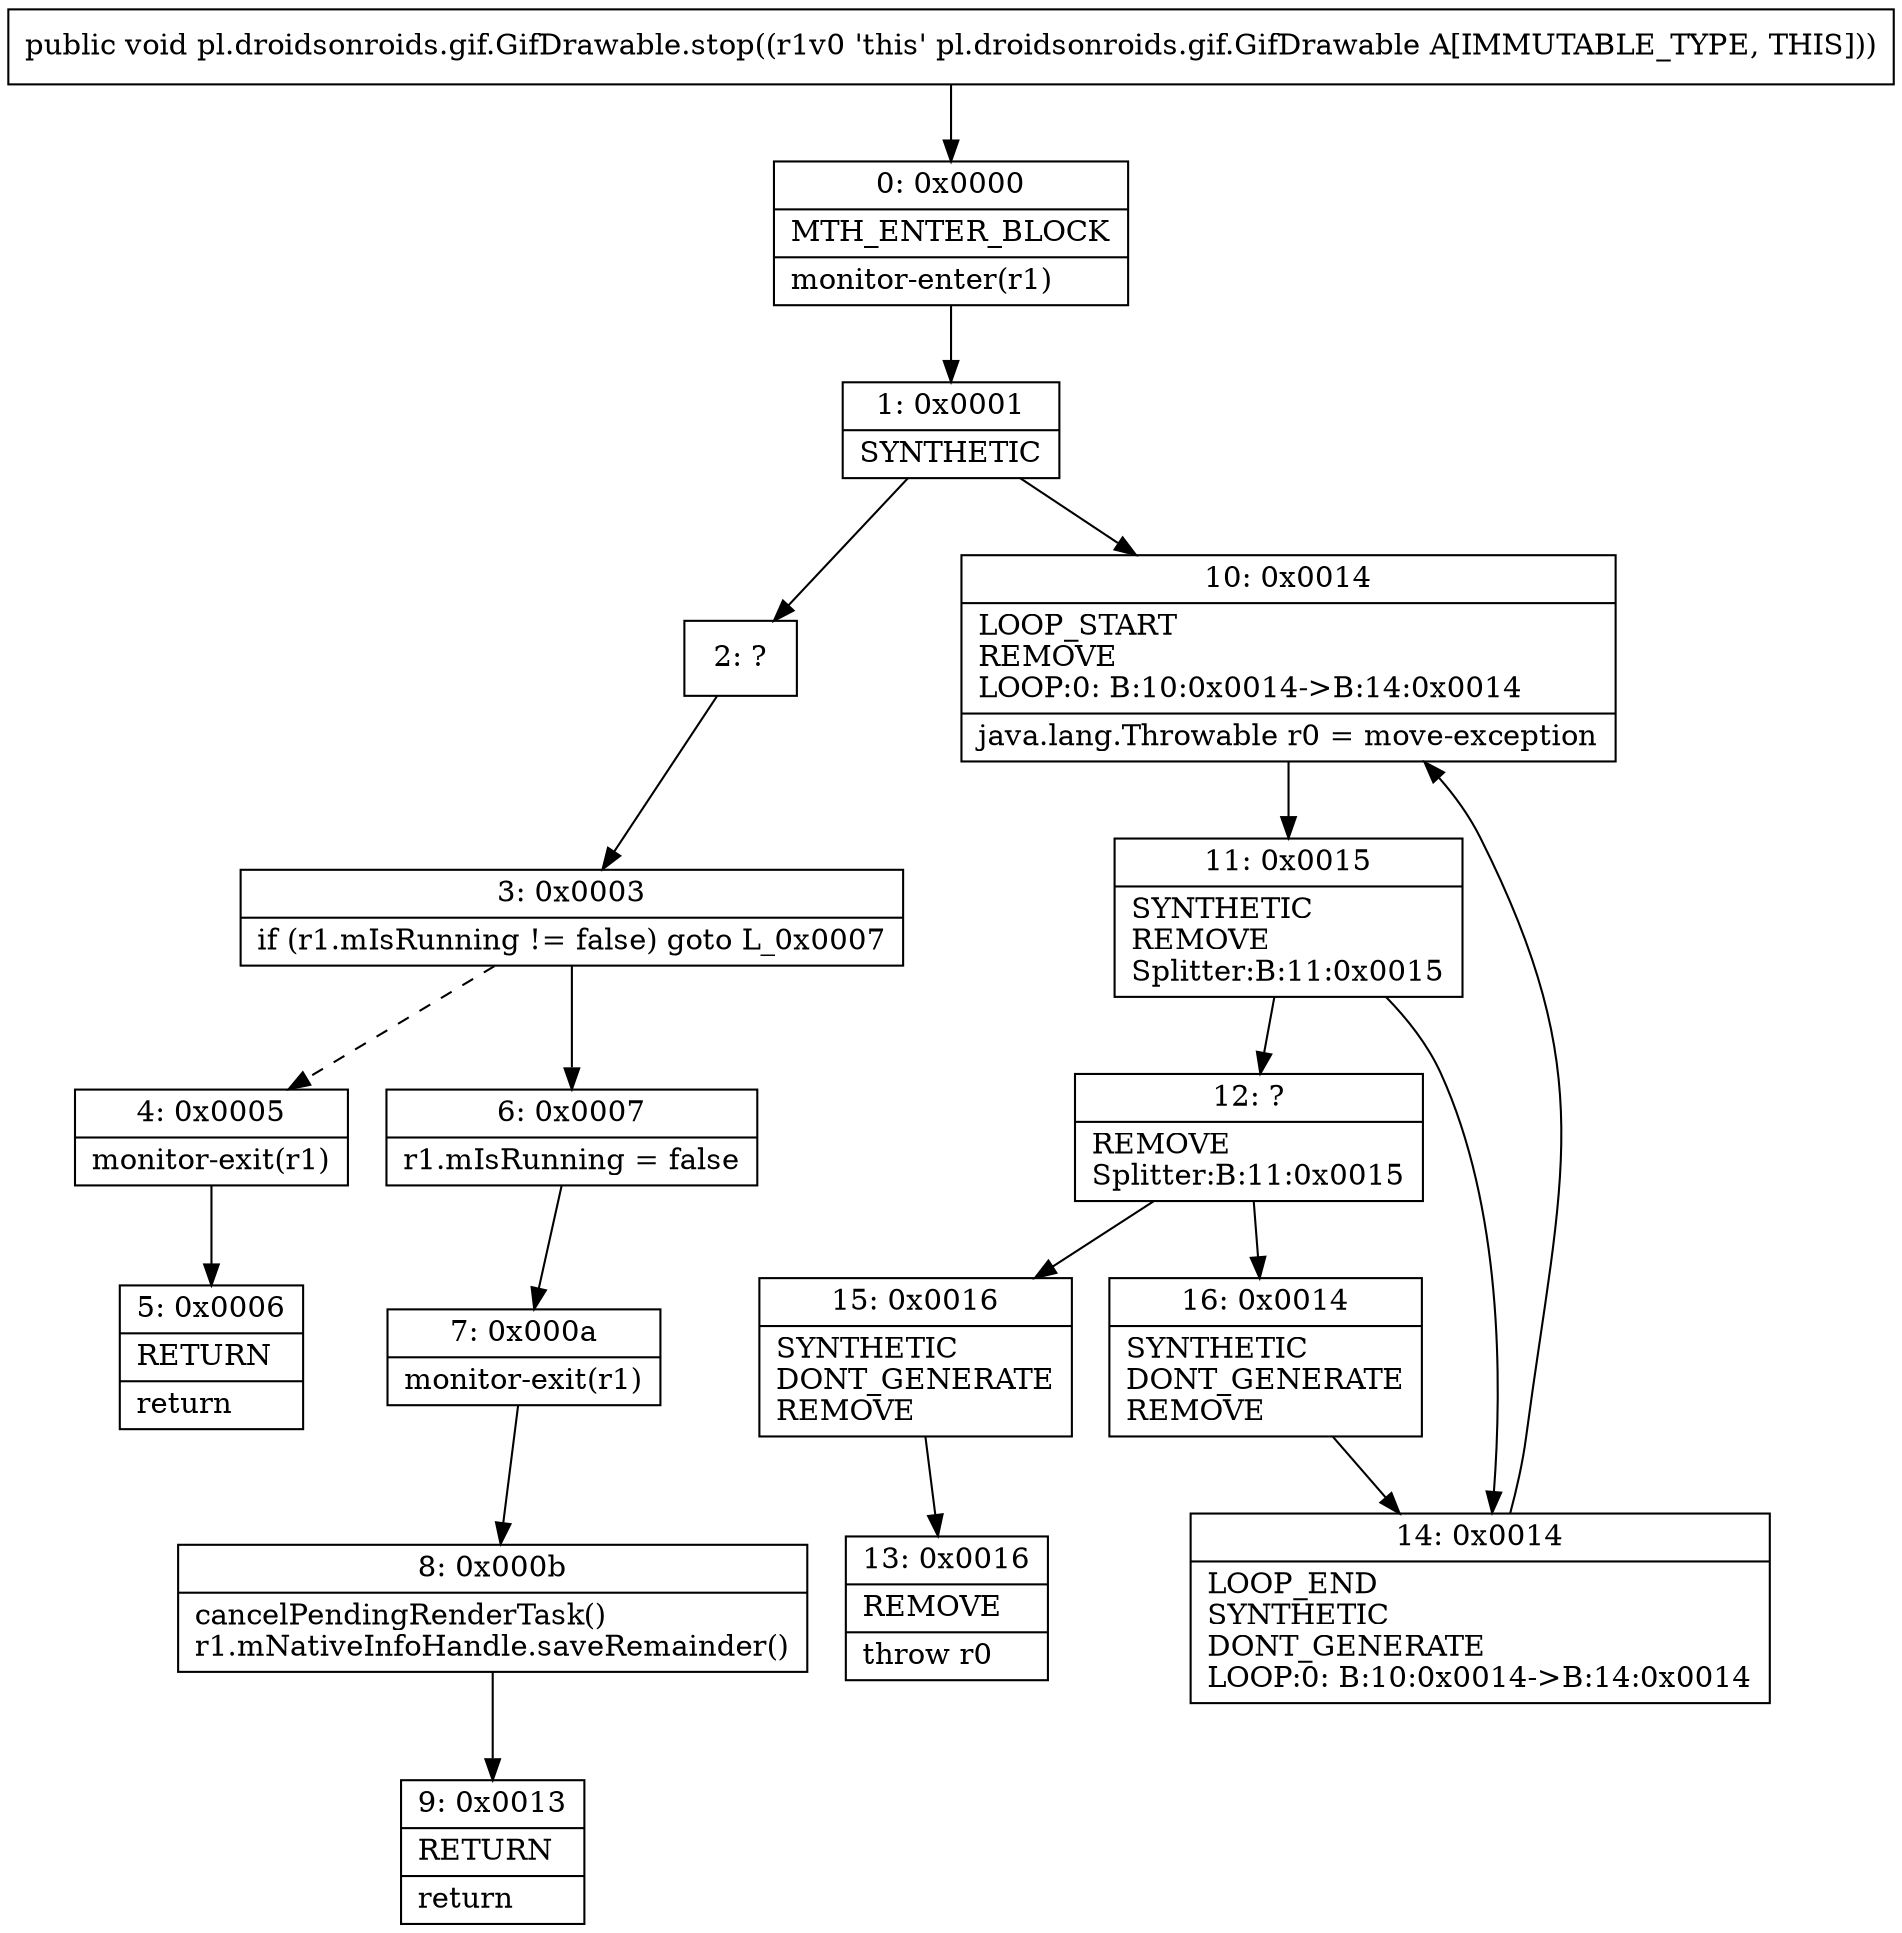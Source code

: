 digraph "CFG forpl.droidsonroids.gif.GifDrawable.stop()V" {
Node_0 [shape=record,label="{0\:\ 0x0000|MTH_ENTER_BLOCK\l|monitor\-enter(r1)\l}"];
Node_1 [shape=record,label="{1\:\ 0x0001|SYNTHETIC\l}"];
Node_2 [shape=record,label="{2\:\ ?}"];
Node_3 [shape=record,label="{3\:\ 0x0003|if (r1.mIsRunning != false) goto L_0x0007\l}"];
Node_4 [shape=record,label="{4\:\ 0x0005|monitor\-exit(r1)\l}"];
Node_5 [shape=record,label="{5\:\ 0x0006|RETURN\l|return\l}"];
Node_6 [shape=record,label="{6\:\ 0x0007|r1.mIsRunning = false\l}"];
Node_7 [shape=record,label="{7\:\ 0x000a|monitor\-exit(r1)\l}"];
Node_8 [shape=record,label="{8\:\ 0x000b|cancelPendingRenderTask()\lr1.mNativeInfoHandle.saveRemainder()\l}"];
Node_9 [shape=record,label="{9\:\ 0x0013|RETURN\l|return\l}"];
Node_10 [shape=record,label="{10\:\ 0x0014|LOOP_START\lREMOVE\lLOOP:0: B:10:0x0014\-\>B:14:0x0014\l|java.lang.Throwable r0 = move\-exception\l}"];
Node_11 [shape=record,label="{11\:\ 0x0015|SYNTHETIC\lREMOVE\lSplitter:B:11:0x0015\l}"];
Node_12 [shape=record,label="{12\:\ ?|REMOVE\lSplitter:B:11:0x0015\l}"];
Node_13 [shape=record,label="{13\:\ 0x0016|REMOVE\l|throw r0\l}"];
Node_14 [shape=record,label="{14\:\ 0x0014|LOOP_END\lSYNTHETIC\lDONT_GENERATE\lLOOP:0: B:10:0x0014\-\>B:14:0x0014\l}"];
Node_15 [shape=record,label="{15\:\ 0x0016|SYNTHETIC\lDONT_GENERATE\lREMOVE\l}"];
Node_16 [shape=record,label="{16\:\ 0x0014|SYNTHETIC\lDONT_GENERATE\lREMOVE\l}"];
MethodNode[shape=record,label="{public void pl.droidsonroids.gif.GifDrawable.stop((r1v0 'this' pl.droidsonroids.gif.GifDrawable A[IMMUTABLE_TYPE, THIS])) }"];
MethodNode -> Node_0;
Node_0 -> Node_1;
Node_1 -> Node_2;
Node_1 -> Node_10;
Node_2 -> Node_3;
Node_3 -> Node_4[style=dashed];
Node_3 -> Node_6;
Node_4 -> Node_5;
Node_6 -> Node_7;
Node_7 -> Node_8;
Node_8 -> Node_9;
Node_10 -> Node_11;
Node_11 -> Node_12;
Node_11 -> Node_14;
Node_12 -> Node_15;
Node_12 -> Node_16;
Node_14 -> Node_10;
Node_15 -> Node_13;
Node_16 -> Node_14;
}

